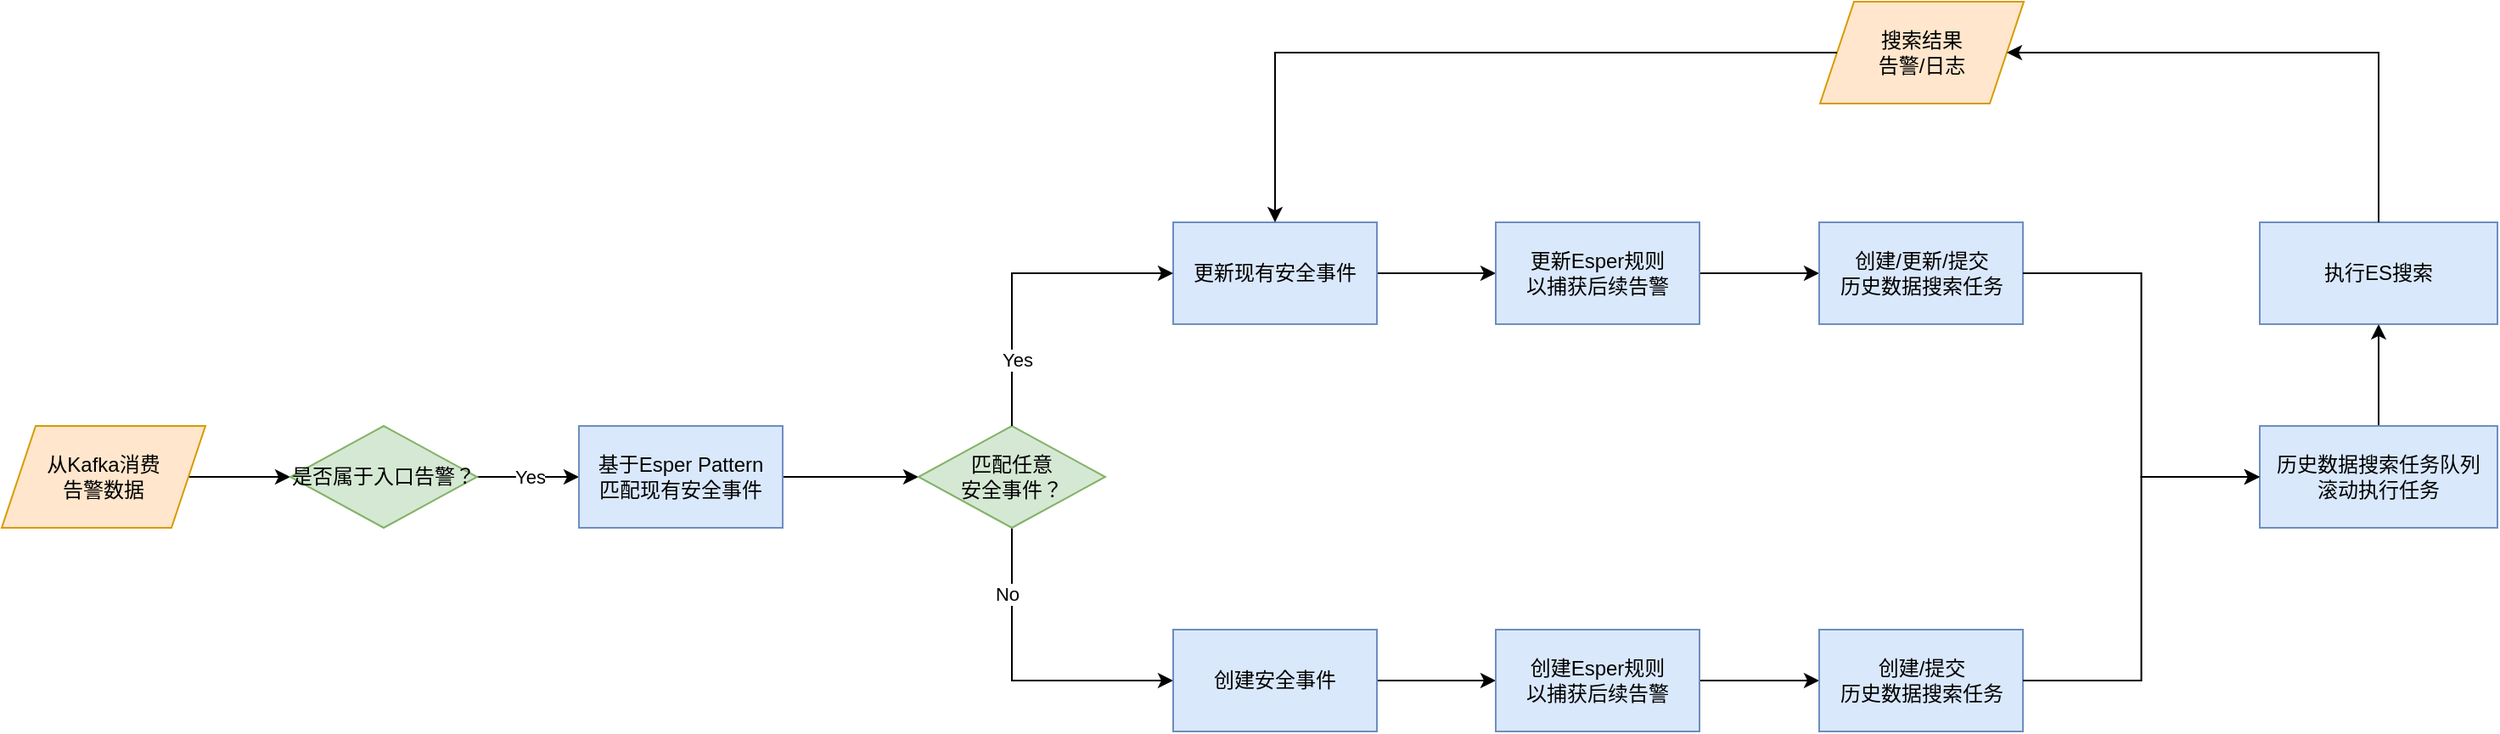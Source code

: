 <mxfile version="13.6.6" type="github">
  <diagram id="VCWoIUJgW99_T6yGBpO5" name="Page-1">
    <mxGraphModel dx="1917" dy="1111" grid="1" gridSize="10" guides="1" tooltips="1" connect="1" arrows="1" fold="1" page="1" pageScale="1" pageWidth="827" pageHeight="1169" math="0" shadow="0">
      <root>
        <mxCell id="0" />
        <mxCell id="1" parent="0" />
        <mxCell id="IJHsQ5mVuchHVseZr73N-3" value="" style="edgeStyle=orthogonalEdgeStyle;rounded=0;orthogonalLoop=1;jettySize=auto;html=1;" edge="1" parent="1" source="IJHsQ5mVuchHVseZr73N-1" target="IJHsQ5mVuchHVseZr73N-2">
          <mxGeometry relative="1" as="geometry" />
        </mxCell>
        <mxCell id="IJHsQ5mVuchHVseZr73N-1" value="从Kafka消费&lt;br&gt;告警数据" style="shape=parallelogram;perimeter=parallelogramPerimeter;whiteSpace=wrap;html=1;fixedSize=1;fillColor=#ffe6cc;strokeColor=#d79b00;" vertex="1" parent="1">
          <mxGeometry x="50" y="270" width="120" height="60" as="geometry" />
        </mxCell>
        <mxCell id="IJHsQ5mVuchHVseZr73N-6" value="" style="edgeStyle=orthogonalEdgeStyle;rounded=0;orthogonalLoop=1;jettySize=auto;html=1;" edge="1" parent="1" source="IJHsQ5mVuchHVseZr73N-2" target="IJHsQ5mVuchHVseZr73N-5">
          <mxGeometry relative="1" as="geometry" />
        </mxCell>
        <mxCell id="IJHsQ5mVuchHVseZr73N-30" value="Yes" style="edgeLabel;html=1;align=center;verticalAlign=middle;resizable=0;points=[];" vertex="1" connectable="0" parent="IJHsQ5mVuchHVseZr73N-6">
          <mxGeometry x="0.344" relative="1" as="geometry">
            <mxPoint x="-10" as="offset" />
          </mxGeometry>
        </mxCell>
        <mxCell id="IJHsQ5mVuchHVseZr73N-2" value="是否属于入口告警？" style="rhombus;whiteSpace=wrap;html=1;fillColor=#d5e8d4;strokeColor=#82b366;" vertex="1" parent="1">
          <mxGeometry x="220" y="270" width="110" height="60" as="geometry" />
        </mxCell>
        <mxCell id="IJHsQ5mVuchHVseZr73N-10" value="" style="edgeStyle=orthogonalEdgeStyle;rounded=0;orthogonalLoop=1;jettySize=auto;html=1;" edge="1" parent="1" source="IJHsQ5mVuchHVseZr73N-5" target="IJHsQ5mVuchHVseZr73N-7">
          <mxGeometry relative="1" as="geometry" />
        </mxCell>
        <mxCell id="IJHsQ5mVuchHVseZr73N-5" value="基于Esper Pattern&lt;br&gt;匹配现有安全事件" style="rounded=0;whiteSpace=wrap;html=1;fillColor=#dae8fc;strokeColor=#6c8ebf;" vertex="1" parent="1">
          <mxGeometry x="390" y="270" width="120" height="60" as="geometry" />
        </mxCell>
        <mxCell id="IJHsQ5mVuchHVseZr73N-12" value="" style="edgeStyle=orthogonalEdgeStyle;rounded=0;orthogonalLoop=1;jettySize=auto;html=1;entryX=0;entryY=0.5;entryDx=0;entryDy=0;exitX=0.5;exitY=1;exitDx=0;exitDy=0;" edge="1" parent="1" source="IJHsQ5mVuchHVseZr73N-7" target="IJHsQ5mVuchHVseZr73N-8">
          <mxGeometry relative="1" as="geometry">
            <mxPoint x="645" y="410" as="targetPoint" />
          </mxGeometry>
        </mxCell>
        <mxCell id="IJHsQ5mVuchHVseZr73N-18" value="No" style="edgeLabel;html=1;align=center;verticalAlign=middle;resizable=0;points=[];" vertex="1" connectable="0" parent="IJHsQ5mVuchHVseZr73N-12">
          <mxGeometry x="-0.581" y="-3" relative="1" as="geometry">
            <mxPoint as="offset" />
          </mxGeometry>
        </mxCell>
        <mxCell id="IJHsQ5mVuchHVseZr73N-7" value="匹配任意&lt;br&gt;安全事件？" style="rhombus;whiteSpace=wrap;html=1;fillColor=#d5e8d4;strokeColor=#82b366;" vertex="1" parent="1">
          <mxGeometry x="590" y="270" width="110" height="60" as="geometry" />
        </mxCell>
        <mxCell id="IJHsQ5mVuchHVseZr73N-15" value="" style="edgeStyle=orthogonalEdgeStyle;rounded=0;orthogonalLoop=1;jettySize=auto;html=1;" edge="1" parent="1" source="IJHsQ5mVuchHVseZr73N-8" target="IJHsQ5mVuchHVseZr73N-13">
          <mxGeometry relative="1" as="geometry" />
        </mxCell>
        <mxCell id="IJHsQ5mVuchHVseZr73N-8" value="创建安全事件" style="rounded=0;whiteSpace=wrap;html=1;fillColor=#dae8fc;strokeColor=#6c8ebf;" vertex="1" parent="1">
          <mxGeometry x="740" y="390" width="120" height="60" as="geometry" />
        </mxCell>
        <mxCell id="IJHsQ5mVuchHVseZr73N-17" value="" style="edgeStyle=orthogonalEdgeStyle;rounded=0;orthogonalLoop=1;jettySize=auto;html=1;" edge="1" parent="1" source="IJHsQ5mVuchHVseZr73N-13" target="IJHsQ5mVuchHVseZr73N-16">
          <mxGeometry relative="1" as="geometry" />
        </mxCell>
        <mxCell id="IJHsQ5mVuchHVseZr73N-13" value="创建Esper规则&lt;br&gt;以捕获后续告警" style="rounded=0;whiteSpace=wrap;html=1;fillColor=#dae8fc;strokeColor=#6c8ebf;" vertex="1" parent="1">
          <mxGeometry x="930" y="390" width="120" height="60" as="geometry" />
        </mxCell>
        <mxCell id="IJHsQ5mVuchHVseZr73N-16" value="创建/提交&lt;br&gt;历史数据搜索任务" style="rounded=0;whiteSpace=wrap;html=1;fillColor=#dae8fc;strokeColor=#6c8ebf;" vertex="1" parent="1">
          <mxGeometry x="1120.5" y="390" width="120" height="60" as="geometry" />
        </mxCell>
        <mxCell id="IJHsQ5mVuchHVseZr73N-23" value="" style="edgeStyle=orthogonalEdgeStyle;rounded=0;orthogonalLoop=1;jettySize=auto;html=1;" edge="1" parent="1" source="IJHsQ5mVuchHVseZr73N-19" target="IJHsQ5mVuchHVseZr73N-22">
          <mxGeometry relative="1" as="geometry" />
        </mxCell>
        <mxCell id="IJHsQ5mVuchHVseZr73N-19" value="更新现有安全事件" style="rounded=0;whiteSpace=wrap;html=1;fillColor=#dae8fc;strokeColor=#6c8ebf;" vertex="1" parent="1">
          <mxGeometry x="740" y="150" width="120" height="60" as="geometry" />
        </mxCell>
        <mxCell id="IJHsQ5mVuchHVseZr73N-20" value="" style="edgeStyle=orthogonalEdgeStyle;rounded=0;orthogonalLoop=1;jettySize=auto;html=1;entryX=0;entryY=0.5;entryDx=0;entryDy=0;exitX=0.5;exitY=0;exitDx=0;exitDy=0;" edge="1" parent="1" source="IJHsQ5mVuchHVseZr73N-7" target="IJHsQ5mVuchHVseZr73N-19">
          <mxGeometry relative="1" as="geometry">
            <mxPoint x="655" y="340.0" as="sourcePoint" />
            <mxPoint x="750" y="450.0" as="targetPoint" />
          </mxGeometry>
        </mxCell>
        <mxCell id="IJHsQ5mVuchHVseZr73N-21" value="Yes" style="edgeLabel;html=1;align=center;verticalAlign=middle;resizable=0;points=[];" vertex="1" connectable="0" parent="IJHsQ5mVuchHVseZr73N-20">
          <mxGeometry x="-0.581" y="-3" relative="1" as="geometry">
            <mxPoint as="offset" />
          </mxGeometry>
        </mxCell>
        <mxCell id="IJHsQ5mVuchHVseZr73N-25" value="" style="edgeStyle=orthogonalEdgeStyle;rounded=0;orthogonalLoop=1;jettySize=auto;html=1;" edge="1" parent="1" source="IJHsQ5mVuchHVseZr73N-22" target="IJHsQ5mVuchHVseZr73N-24">
          <mxGeometry relative="1" as="geometry" />
        </mxCell>
        <mxCell id="IJHsQ5mVuchHVseZr73N-22" value="更新Esper规则&lt;br&gt;以捕获后续告警" style="rounded=0;whiteSpace=wrap;html=1;fillColor=#dae8fc;strokeColor=#6c8ebf;" vertex="1" parent="1">
          <mxGeometry x="930" y="150" width="120" height="60" as="geometry" />
        </mxCell>
        <mxCell id="IJHsQ5mVuchHVseZr73N-24" value="创建/更新/提交&lt;br&gt;历史数据搜索任务" style="rounded=0;whiteSpace=wrap;html=1;fillColor=#dae8fc;strokeColor=#6c8ebf;" vertex="1" parent="1">
          <mxGeometry x="1120.5" y="150" width="120" height="60" as="geometry" />
        </mxCell>
        <mxCell id="IJHsQ5mVuchHVseZr73N-35" value="" style="edgeStyle=orthogonalEdgeStyle;rounded=0;orthogonalLoop=1;jettySize=auto;html=1;exitX=0.5;exitY=0;exitDx=0;exitDy=0;entryX=0.5;entryY=1;entryDx=0;entryDy=0;" edge="1" parent="1" source="IJHsQ5mVuchHVseZr73N-28" target="IJHsQ5mVuchHVseZr73N-37">
          <mxGeometry relative="1" as="geometry">
            <Array as="points" />
          </mxGeometry>
        </mxCell>
        <mxCell id="IJHsQ5mVuchHVseZr73N-28" value="历史数据搜索任务队列&lt;br&gt;滚动执行任务" style="rounded=0;whiteSpace=wrap;html=1;fillColor=#dae8fc;strokeColor=#6c8ebf;" vertex="1" parent="1">
          <mxGeometry x="1380" y="270" width="140" height="60" as="geometry" />
        </mxCell>
        <mxCell id="IJHsQ5mVuchHVseZr73N-29" value="" style="edgeStyle=orthogonalEdgeStyle;rounded=0;orthogonalLoop=1;jettySize=auto;html=1;exitX=1;exitY=0.5;exitDx=0;exitDy=0;entryX=0;entryY=0.5;entryDx=0;entryDy=0;" edge="1" parent="1" source="IJHsQ5mVuchHVseZr73N-24" target="IJHsQ5mVuchHVseZr73N-28">
          <mxGeometry relative="1" as="geometry">
            <mxPoint x="1060" y="170" as="sourcePoint" />
            <mxPoint x="1130.5" y="170" as="targetPoint" />
          </mxGeometry>
        </mxCell>
        <mxCell id="IJHsQ5mVuchHVseZr73N-31" value="" style="edgeStyle=orthogonalEdgeStyle;rounded=0;orthogonalLoop=1;jettySize=auto;html=1;exitX=1;exitY=0.5;exitDx=0;exitDy=0;entryX=0;entryY=0.5;entryDx=0;entryDy=0;" edge="1" parent="1" source="IJHsQ5mVuchHVseZr73N-16" target="IJHsQ5mVuchHVseZr73N-28">
          <mxGeometry relative="1" as="geometry">
            <mxPoint x="1250.5" y="170" as="sourcePoint" />
            <mxPoint x="1390" y="310" as="targetPoint" />
          </mxGeometry>
        </mxCell>
        <mxCell id="IJHsQ5mVuchHVseZr73N-34" value="搜索结果&lt;br&gt;告警/日志" style="shape=parallelogram;perimeter=parallelogramPerimeter;whiteSpace=wrap;html=1;fixedSize=1;fillColor=#ffe6cc;strokeColor=#d79b00;" vertex="1" parent="1">
          <mxGeometry x="1121" y="20" width="120" height="60" as="geometry" />
        </mxCell>
        <mxCell id="IJHsQ5mVuchHVseZr73N-36" value="" style="edgeStyle=orthogonalEdgeStyle;rounded=0;orthogonalLoop=1;jettySize=auto;html=1;entryX=0.5;entryY=0;entryDx=0;entryDy=0;" edge="1" parent="1" source="IJHsQ5mVuchHVseZr73N-34" target="IJHsQ5mVuchHVseZr73N-19">
          <mxGeometry relative="1" as="geometry">
            <mxPoint x="1460" y="280" as="sourcePoint" />
            <mxPoint x="1460" y="90" as="targetPoint" />
          </mxGeometry>
        </mxCell>
        <mxCell id="IJHsQ5mVuchHVseZr73N-37" value="执行ES搜索" style="rounded=0;whiteSpace=wrap;html=1;fillColor=#dae8fc;strokeColor=#6c8ebf;" vertex="1" parent="1">
          <mxGeometry x="1380" y="150" width="140" height="60" as="geometry" />
        </mxCell>
        <mxCell id="IJHsQ5mVuchHVseZr73N-38" value="" style="edgeStyle=orthogonalEdgeStyle;rounded=0;orthogonalLoop=1;jettySize=auto;html=1;exitX=0.5;exitY=0;exitDx=0;exitDy=0;" edge="1" parent="1" source="IJHsQ5mVuchHVseZr73N-37" target="IJHsQ5mVuchHVseZr73N-34">
          <mxGeometry relative="1" as="geometry">
            <mxPoint x="1460" y="280" as="sourcePoint" />
            <mxPoint x="1460" y="210" as="targetPoint" />
            <Array as="points">
              <mxPoint x="1450" y="50" />
            </Array>
          </mxGeometry>
        </mxCell>
      </root>
    </mxGraphModel>
  </diagram>
</mxfile>
